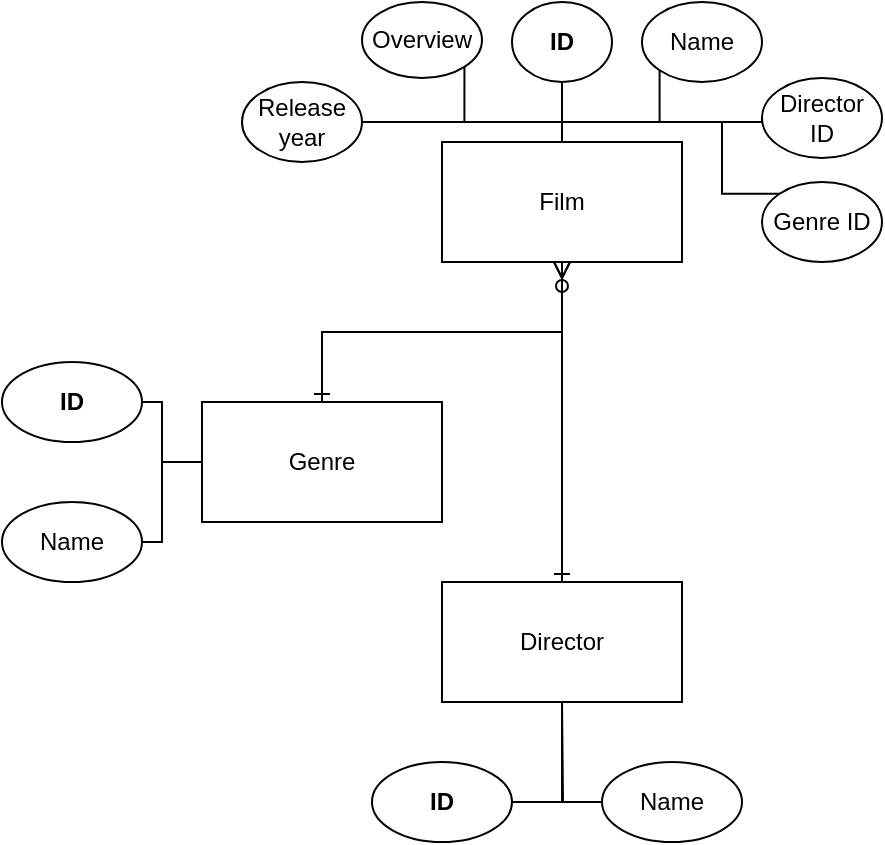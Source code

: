 <mxfile version="16.1.0" type="device"><diagram id="N36OOvsE3HyD9LmA2aW6" name="Page-1"><mxGraphModel dx="1185" dy="650" grid="1" gridSize="10" guides="1" tooltips="1" connect="1" arrows="1" fold="1" page="1" pageScale="1" pageWidth="827" pageHeight="1169" math="0" shadow="0"><root><mxCell id="0"/><mxCell id="1" parent="0"/><mxCell id="4JBZltNq-pOt-jh-Nrvv-61" style="edgeStyle=orthogonalEdgeStyle;rounded=0;orthogonalLoop=1;jettySize=auto;html=1;exitX=0.5;exitY=1;exitDx=0;exitDy=0;startArrow=ERmany;startFill=0;endArrow=ERone;endFill=0;" parent="1" source="4JBZltNq-pOt-jh-Nrvv-63" target="4JBZltNq-pOt-jh-Nrvv-64" edge="1"><mxGeometry relative="1" as="geometry"/></mxCell><mxCell id="4JBZltNq-pOt-jh-Nrvv-62" style="edgeStyle=orthogonalEdgeStyle;rounded=0;orthogonalLoop=1;jettySize=auto;html=1;exitX=0.5;exitY=1;exitDx=0;exitDy=0;startArrow=ERzeroToMany;startFill=0;endArrow=ERone;endFill=0;" parent="1" source="4JBZltNq-pOt-jh-Nrvv-63" target="4JBZltNq-pOt-jh-Nrvv-65" edge="1"><mxGeometry relative="1" as="geometry"/></mxCell><mxCell id="4JBZltNq-pOt-jh-Nrvv-63" value="Film" style="rounded=0;whiteSpace=wrap;html=1;" parent="1" vertex="1"><mxGeometry x="330" y="160" width="120" height="60" as="geometry"/></mxCell><mxCell id="4JBZltNq-pOt-jh-Nrvv-64" value="&lt;div&gt;Genre&lt;/div&gt;" style="rounded=0;whiteSpace=wrap;html=1;" parent="1" vertex="1"><mxGeometry x="210" y="290" width="120" height="60" as="geometry"/></mxCell><mxCell id="4JBZltNq-pOt-jh-Nrvv-65" value="Director" style="rounded=0;whiteSpace=wrap;html=1;" parent="1" vertex="1"><mxGeometry x="330" y="380" width="120" height="60" as="geometry"/></mxCell><mxCell id="4JBZltNq-pOt-jh-Nrvv-67" style="edgeStyle=orthogonalEdgeStyle;rounded=0;orthogonalLoop=1;jettySize=auto;html=1;exitX=0.5;exitY=1;exitDx=0;exitDy=0;endArrow=none;endFill=0;" parent="1" source="4JBZltNq-pOt-jh-Nrvv-68" target="4JBZltNq-pOt-jh-Nrvv-63" edge="1"><mxGeometry relative="1" as="geometry"/></mxCell><mxCell id="4JBZltNq-pOt-jh-Nrvv-68" value="&lt;div&gt;&lt;b&gt;ID&lt;/b&gt;&lt;/div&gt;" style="ellipse;whiteSpace=wrap;html=1;" parent="1" vertex="1"><mxGeometry x="365" y="90" width="50" height="40" as="geometry"/></mxCell><mxCell id="4JBZltNq-pOt-jh-Nrvv-69" style="edgeStyle=orthogonalEdgeStyle;rounded=0;orthogonalLoop=1;jettySize=auto;html=1;exitX=0;exitY=1;exitDx=0;exitDy=0;endArrow=none;endFill=0;" parent="1" source="4JBZltNq-pOt-jh-Nrvv-70" target="4JBZltNq-pOt-jh-Nrvv-63" edge="1"><mxGeometry relative="1" as="geometry"><Array as="points"><mxPoint x="439" y="150"/><mxPoint x="390" y="150"/></Array></mxGeometry></mxCell><mxCell id="4JBZltNq-pOt-jh-Nrvv-70" value="Name" style="ellipse;whiteSpace=wrap;html=1;fontStyle=0" parent="1" vertex="1"><mxGeometry x="430" y="90" width="60" height="40" as="geometry"/></mxCell><mxCell id="4JBZltNq-pOt-jh-Nrvv-71" style="edgeStyle=orthogonalEdgeStyle;rounded=0;orthogonalLoop=1;jettySize=auto;html=1;exitX=1;exitY=1;exitDx=0;exitDy=0;entryX=0.5;entryY=0;entryDx=0;entryDy=0;endArrow=none;endFill=0;" parent="1" source="4JBZltNq-pOt-jh-Nrvv-72" target="4JBZltNq-pOt-jh-Nrvv-63" edge="1"><mxGeometry relative="1" as="geometry"><Array as="points"><mxPoint x="341" y="150"/><mxPoint x="390" y="150"/></Array></mxGeometry></mxCell><mxCell id="4JBZltNq-pOt-jh-Nrvv-72" value="Overview" style="ellipse;whiteSpace=wrap;html=1;fontStyle=0" parent="1" vertex="1"><mxGeometry x="290" y="90" width="60" height="38" as="geometry"/></mxCell><mxCell id="4JBZltNq-pOt-jh-Nrvv-73" style="edgeStyle=orthogonalEdgeStyle;rounded=0;orthogonalLoop=1;jettySize=auto;html=1;exitX=0;exitY=0;exitDx=0;exitDy=0;entryX=0.5;entryY=0;entryDx=0;entryDy=0;endArrow=none;endFill=0;" parent="1" source="4JBZltNq-pOt-jh-Nrvv-74" target="4JBZltNq-pOt-jh-Nrvv-63" edge="1"><mxGeometry relative="1" as="geometry"><Array as="points"><mxPoint x="470" y="186"/><mxPoint x="470" y="150"/><mxPoint x="390" y="150"/></Array></mxGeometry></mxCell><mxCell id="4JBZltNq-pOt-jh-Nrvv-74" value="Genre ID" style="ellipse;whiteSpace=wrap;html=1;fontStyle=0" parent="1" vertex="1"><mxGeometry x="490" y="180" width="60" height="40" as="geometry"/></mxCell><mxCell id="4JBZltNq-pOt-jh-Nrvv-75" style="edgeStyle=orthogonalEdgeStyle;rounded=0;orthogonalLoop=1;jettySize=auto;html=1;exitX=0;exitY=0.5;exitDx=0;exitDy=0;entryX=0.5;entryY=0;entryDx=0;entryDy=0;endArrow=none;endFill=0;" parent="1" source="4JBZltNq-pOt-jh-Nrvv-76" target="4JBZltNq-pOt-jh-Nrvv-63" edge="1"><mxGeometry relative="1" as="geometry"><Array as="points"><mxPoint x="490" y="150"/><mxPoint x="390" y="150"/></Array></mxGeometry></mxCell><mxCell id="4JBZltNq-pOt-jh-Nrvv-76" value="&lt;div&gt;Director &lt;br&gt;&lt;/div&gt;&lt;div&gt;ID&lt;/div&gt;" style="ellipse;whiteSpace=wrap;html=1;fontStyle=0" parent="1" vertex="1"><mxGeometry x="490" y="128" width="60" height="40" as="geometry"/></mxCell><mxCell id="4JBZltNq-pOt-jh-Nrvv-77" style="edgeStyle=orthogonalEdgeStyle;rounded=0;orthogonalLoop=1;jettySize=auto;html=1;exitX=1;exitY=0.5;exitDx=0;exitDy=0;endArrow=none;endFill=0;" parent="1" source="4JBZltNq-pOt-jh-Nrvv-78" edge="1"><mxGeometry relative="1" as="geometry"><mxPoint x="350" y="150" as="targetPoint"/></mxGeometry></mxCell><mxCell id="4JBZltNq-pOt-jh-Nrvv-78" value="&lt;div&gt;Release&lt;/div&gt;&lt;div&gt;year&lt;br&gt;&lt;/div&gt;" style="ellipse;whiteSpace=wrap;html=1;fontStyle=0" parent="1" vertex="1"><mxGeometry x="230" y="130" width="60" height="40" as="geometry"/></mxCell><mxCell id="4JBZltNq-pOt-jh-Nrvv-79" style="edgeStyle=orthogonalEdgeStyle;rounded=0;orthogonalLoop=1;jettySize=auto;html=1;exitX=1;exitY=0.5;exitDx=0;exitDy=0;entryX=0;entryY=0.5;entryDx=0;entryDy=0;startArrow=none;startFill=0;endArrow=none;endFill=0;" parent="1" source="4JBZltNq-pOt-jh-Nrvv-80" target="4JBZltNq-pOt-jh-Nrvv-64" edge="1"><mxGeometry relative="1" as="geometry"><Array as="points"><mxPoint x="190" y="290"/><mxPoint x="190" y="320"/></Array></mxGeometry></mxCell><mxCell id="4JBZltNq-pOt-jh-Nrvv-80" value="&lt;b&gt;ID&lt;/b&gt;" style="ellipse;whiteSpace=wrap;html=1;" parent="1" vertex="1"><mxGeometry x="110" y="270" width="70" height="40" as="geometry"/></mxCell><mxCell id="4JBZltNq-pOt-jh-Nrvv-81" style="edgeStyle=orthogonalEdgeStyle;rounded=0;orthogonalLoop=1;jettySize=auto;html=1;exitX=0;exitY=0.5;exitDx=0;exitDy=0;entryX=0.5;entryY=1;entryDx=0;entryDy=0;startArrow=none;startFill=0;endArrow=none;endFill=0;" parent="1" source="4JBZltNq-pOt-jh-Nrvv-82" target="4JBZltNq-pOt-jh-Nrvv-65" edge="1"><mxGeometry relative="1" as="geometry"/></mxCell><mxCell id="4JBZltNq-pOt-jh-Nrvv-82" value="Name" style="ellipse;whiteSpace=wrap;html=1;" parent="1" vertex="1"><mxGeometry x="410" y="470" width="70" height="40" as="geometry"/></mxCell><mxCell id="4JBZltNq-pOt-jh-Nrvv-87" style="edgeStyle=orthogonalEdgeStyle;rounded=0;orthogonalLoop=1;jettySize=auto;html=1;exitX=1;exitY=0.5;exitDx=0;exitDy=0;startArrow=none;startFill=0;endArrow=none;endFill=0;" parent="1" source="4JBZltNq-pOt-jh-Nrvv-88" edge="1"><mxGeometry relative="1" as="geometry"><mxPoint x="390" y="440" as="targetPoint"/></mxGeometry></mxCell><mxCell id="4JBZltNq-pOt-jh-Nrvv-88" value="&lt;b&gt;ID&lt;/b&gt;" style="ellipse;whiteSpace=wrap;html=1;" parent="1" vertex="1"><mxGeometry x="295" y="470" width="70" height="40" as="geometry"/></mxCell><mxCell id="u2OKUvSbCkvZ-L5MhJuG-1" style="edgeStyle=orthogonalEdgeStyle;rounded=0;orthogonalLoop=1;jettySize=auto;html=1;exitX=1;exitY=0.5;exitDx=0;exitDy=0;entryX=0;entryY=0.5;entryDx=0;entryDy=0;endArrow=none;endFill=0;" parent="1" source="4JBZltNq-pOt-jh-Nrvv-89" target="4JBZltNq-pOt-jh-Nrvv-64" edge="1"><mxGeometry relative="1" as="geometry"><Array as="points"><mxPoint x="190" y="360"/><mxPoint x="190" y="320"/></Array></mxGeometry></mxCell><mxCell id="4JBZltNq-pOt-jh-Nrvv-89" value="Name" style="ellipse;whiteSpace=wrap;html=1;" parent="1" vertex="1"><mxGeometry x="110" y="340" width="70" height="40" as="geometry"/></mxCell></root></mxGraphModel></diagram></mxfile>
